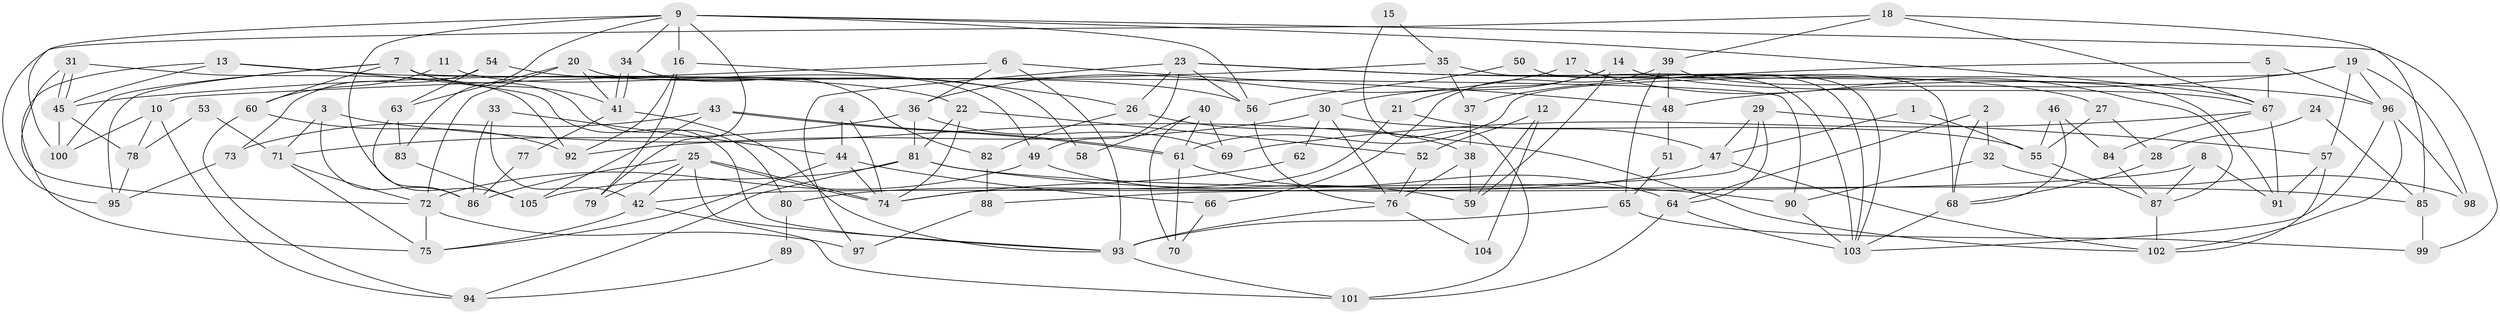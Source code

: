// Generated by graph-tools (version 1.1) at 2025/50/03/09/25 03:50:10]
// undirected, 105 vertices, 210 edges
graph export_dot {
graph [start="1"]
  node [color=gray90,style=filled];
  1;
  2;
  3;
  4;
  5;
  6;
  7;
  8;
  9;
  10;
  11;
  12;
  13;
  14;
  15;
  16;
  17;
  18;
  19;
  20;
  21;
  22;
  23;
  24;
  25;
  26;
  27;
  28;
  29;
  30;
  31;
  32;
  33;
  34;
  35;
  36;
  37;
  38;
  39;
  40;
  41;
  42;
  43;
  44;
  45;
  46;
  47;
  48;
  49;
  50;
  51;
  52;
  53;
  54;
  55;
  56;
  57;
  58;
  59;
  60;
  61;
  62;
  63;
  64;
  65;
  66;
  67;
  68;
  69;
  70;
  71;
  72;
  73;
  74;
  75;
  76;
  77;
  78;
  79;
  80;
  81;
  82;
  83;
  84;
  85;
  86;
  87;
  88;
  89;
  90;
  91;
  92;
  93;
  94;
  95;
  96;
  97;
  98;
  99;
  100;
  101;
  102;
  103;
  104;
  105;
  1 -- 55;
  1 -- 47;
  2 -- 64;
  2 -- 32;
  2 -- 68;
  3 -- 86;
  3 -- 102;
  3 -- 71;
  4 -- 44;
  4 -- 74;
  5 -- 96;
  5 -- 37;
  5 -- 67;
  6 -- 36;
  6 -- 93;
  6 -- 10;
  6 -- 48;
  7 -- 41;
  7 -- 90;
  7 -- 60;
  7 -- 80;
  7 -- 95;
  7 -- 100;
  8 -- 91;
  8 -- 87;
  8 -- 42;
  9 -- 16;
  9 -- 100;
  9 -- 34;
  9 -- 56;
  9 -- 67;
  9 -- 79;
  9 -- 83;
  9 -- 99;
  9 -- 105;
  10 -- 94;
  10 -- 78;
  10 -- 100;
  11 -- 49;
  11 -- 60;
  12 -- 59;
  12 -- 52;
  12 -- 104;
  13 -- 45;
  13 -- 93;
  13 -- 22;
  13 -- 75;
  14 -- 67;
  14 -- 68;
  14 -- 21;
  14 -- 30;
  14 -- 59;
  15 -- 101;
  15 -- 35;
  16 -- 26;
  16 -- 79;
  16 -- 92;
  17 -- 36;
  17 -- 87;
  17 -- 103;
  18 -- 67;
  18 -- 95;
  18 -- 39;
  18 -- 85;
  19 -- 96;
  19 -- 48;
  19 -- 57;
  19 -- 61;
  19 -- 98;
  20 -- 72;
  20 -- 41;
  20 -- 58;
  20 -- 63;
  21 -- 74;
  21 -- 47;
  22 -- 74;
  22 -- 52;
  22 -- 81;
  23 -- 56;
  23 -- 49;
  23 -- 26;
  23 -- 27;
  23 -- 96;
  23 -- 97;
  24 -- 28;
  24 -- 85;
  25 -- 74;
  25 -- 74;
  25 -- 86;
  25 -- 42;
  25 -- 79;
  25 -- 93;
  26 -- 82;
  26 -- 38;
  27 -- 55;
  27 -- 28;
  28 -- 68;
  29 -- 47;
  29 -- 64;
  29 -- 57;
  29 -- 88;
  30 -- 92;
  30 -- 55;
  30 -- 62;
  30 -- 76;
  31 -- 45;
  31 -- 45;
  31 -- 72;
  31 -- 92;
  32 -- 98;
  32 -- 90;
  33 -- 44;
  33 -- 42;
  33 -- 86;
  34 -- 41;
  34 -- 41;
  34 -- 82;
  35 -- 103;
  35 -- 45;
  35 -- 37;
  36 -- 71;
  36 -- 81;
  36 -- 69;
  37 -- 38;
  38 -- 76;
  38 -- 59;
  39 -- 91;
  39 -- 48;
  39 -- 65;
  39 -- 66;
  40 -- 61;
  40 -- 69;
  40 -- 58;
  40 -- 70;
  41 -- 93;
  41 -- 77;
  42 -- 75;
  42 -- 101;
  43 -- 105;
  43 -- 61;
  43 -- 61;
  43 -- 73;
  44 -- 66;
  44 -- 75;
  44 -- 74;
  45 -- 100;
  45 -- 78;
  46 -- 68;
  46 -- 84;
  46 -- 55;
  47 -- 102;
  47 -- 80;
  48 -- 51;
  49 -- 59;
  49 -- 72;
  50 -- 56;
  50 -- 103;
  51 -- 65;
  52 -- 76;
  53 -- 78;
  53 -- 71;
  54 -- 73;
  54 -- 56;
  54 -- 63;
  55 -- 87;
  56 -- 76;
  57 -- 91;
  57 -- 102;
  60 -- 92;
  60 -- 94;
  61 -- 64;
  61 -- 70;
  62 -- 74;
  63 -- 83;
  63 -- 86;
  64 -- 101;
  64 -- 103;
  65 -- 99;
  65 -- 93;
  66 -- 70;
  67 -- 69;
  67 -- 84;
  67 -- 91;
  68 -- 103;
  71 -- 75;
  71 -- 72;
  72 -- 75;
  72 -- 97;
  73 -- 95;
  76 -- 93;
  76 -- 104;
  77 -- 86;
  78 -- 95;
  80 -- 89;
  81 -- 105;
  81 -- 85;
  81 -- 90;
  81 -- 94;
  82 -- 88;
  83 -- 105;
  84 -- 87;
  85 -- 99;
  87 -- 102;
  88 -- 97;
  89 -- 94;
  90 -- 103;
  93 -- 101;
  96 -- 103;
  96 -- 98;
  96 -- 102;
}
